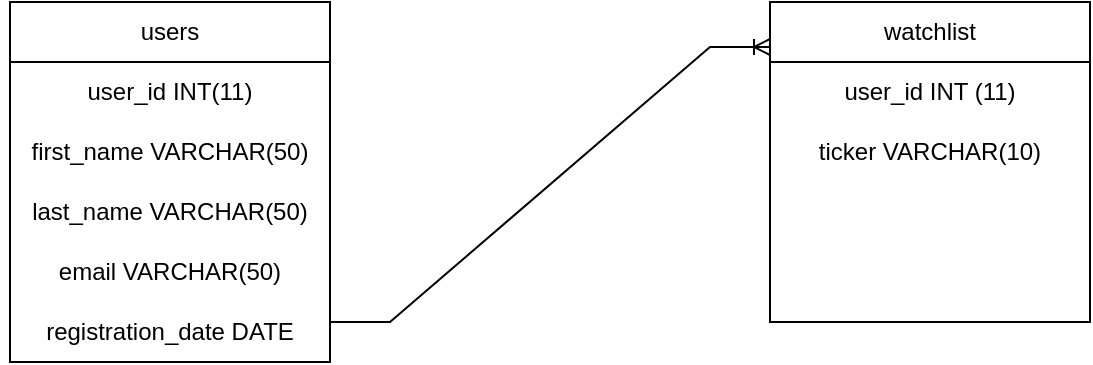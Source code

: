 <mxfile version="16.5.6" type="device"><diagram id="kjz8IRaLt4N0dX9xG0qq" name="Page-1"><mxGraphModel dx="1426" dy="801" grid="1" gridSize="10" guides="1" tooltips="1" connect="1" arrows="1" fold="1" page="1" pageScale="1" pageWidth="850" pageHeight="1100" math="0" shadow="0"><root><mxCell id="0"/><mxCell id="1" parent="0"/><mxCell id="fh3oVTukySf_QauxDJms-1" value="" style="rounded=0;whiteSpace=wrap;html=1;" vertex="1" parent="1"><mxGeometry x="160" y="120" width="160" height="180" as="geometry"/></mxCell><mxCell id="fh3oVTukySf_QauxDJms-2" value="user_id INT(11)" style="text;html=1;strokeColor=none;fillColor=none;align=center;verticalAlign=middle;whiteSpace=wrap;rounded=0;" vertex="1" parent="1"><mxGeometry x="190" y="150" width="100" height="30" as="geometry"/></mxCell><mxCell id="fh3oVTukySf_QauxDJms-3" value="users" style="rounded=0;whiteSpace=wrap;html=1;" vertex="1" parent="1"><mxGeometry x="160" y="120" width="160" height="30" as="geometry"/></mxCell><mxCell id="fh3oVTukySf_QauxDJms-4" value="first_name VARCHAR(50)" style="text;html=1;strokeColor=none;fillColor=none;align=center;verticalAlign=middle;whiteSpace=wrap;rounded=0;" vertex="1" parent="1"><mxGeometry x="165" y="180" width="150" height="30" as="geometry"/></mxCell><mxCell id="fh3oVTukySf_QauxDJms-5" value="last_name VARCHAR(50)" style="text;html=1;strokeColor=none;fillColor=none;align=center;verticalAlign=middle;whiteSpace=wrap;rounded=0;" vertex="1" parent="1"><mxGeometry x="165" y="210" width="150" height="30" as="geometry"/></mxCell><mxCell id="fh3oVTukySf_QauxDJms-6" value="registration_date DATE" style="text;html=1;strokeColor=none;fillColor=none;align=center;verticalAlign=middle;whiteSpace=wrap;rounded=0;" vertex="1" parent="1"><mxGeometry x="155" y="270" width="170" height="30" as="geometry"/></mxCell><mxCell id="fh3oVTukySf_QauxDJms-7" value="email VARCHAR(50)" style="text;html=1;strokeColor=none;fillColor=none;align=center;verticalAlign=middle;whiteSpace=wrap;rounded=0;" vertex="1" parent="1"><mxGeometry x="160" y="240" width="160" height="30" as="geometry"/></mxCell><mxCell id="fh3oVTukySf_QauxDJms-8" value="" style="rounded=0;whiteSpace=wrap;html=1;" vertex="1" parent="1"><mxGeometry x="540" y="120" width="160" height="160" as="geometry"/></mxCell><mxCell id="fh3oVTukySf_QauxDJms-9" value="watchlist" style="rounded=0;whiteSpace=wrap;html=1;" vertex="1" parent="1"><mxGeometry x="540" y="120" width="160" height="30" as="geometry"/></mxCell><mxCell id="fh3oVTukySf_QauxDJms-11" value="ticker VARCHAR(10)" style="text;html=1;strokeColor=none;fillColor=none;align=center;verticalAlign=middle;whiteSpace=wrap;rounded=0;" vertex="1" parent="1"><mxGeometry x="555" y="180" width="130" height="30" as="geometry"/></mxCell><mxCell id="fh3oVTukySf_QauxDJms-15" value="user_id INT (11)" style="text;html=1;strokeColor=none;fillColor=none;align=center;verticalAlign=middle;whiteSpace=wrap;rounded=0;" vertex="1" parent="1"><mxGeometry x="570" y="150" width="100" height="30" as="geometry"/></mxCell><mxCell id="fh3oVTukySf_QauxDJms-20" value="" style="edgeStyle=entityRelationEdgeStyle;fontSize=12;html=1;endArrow=ERoneToMany;rounded=0;entryX=0;entryY=0.75;entryDx=0;entryDy=0;" edge="1" parent="1" target="fh3oVTukySf_QauxDJms-9"><mxGeometry width="100" height="100" relative="1" as="geometry"><mxPoint x="320" y="280" as="sourcePoint"/><mxPoint x="420" y="180" as="targetPoint"/></mxGeometry></mxCell></root></mxGraphModel></diagram></mxfile>